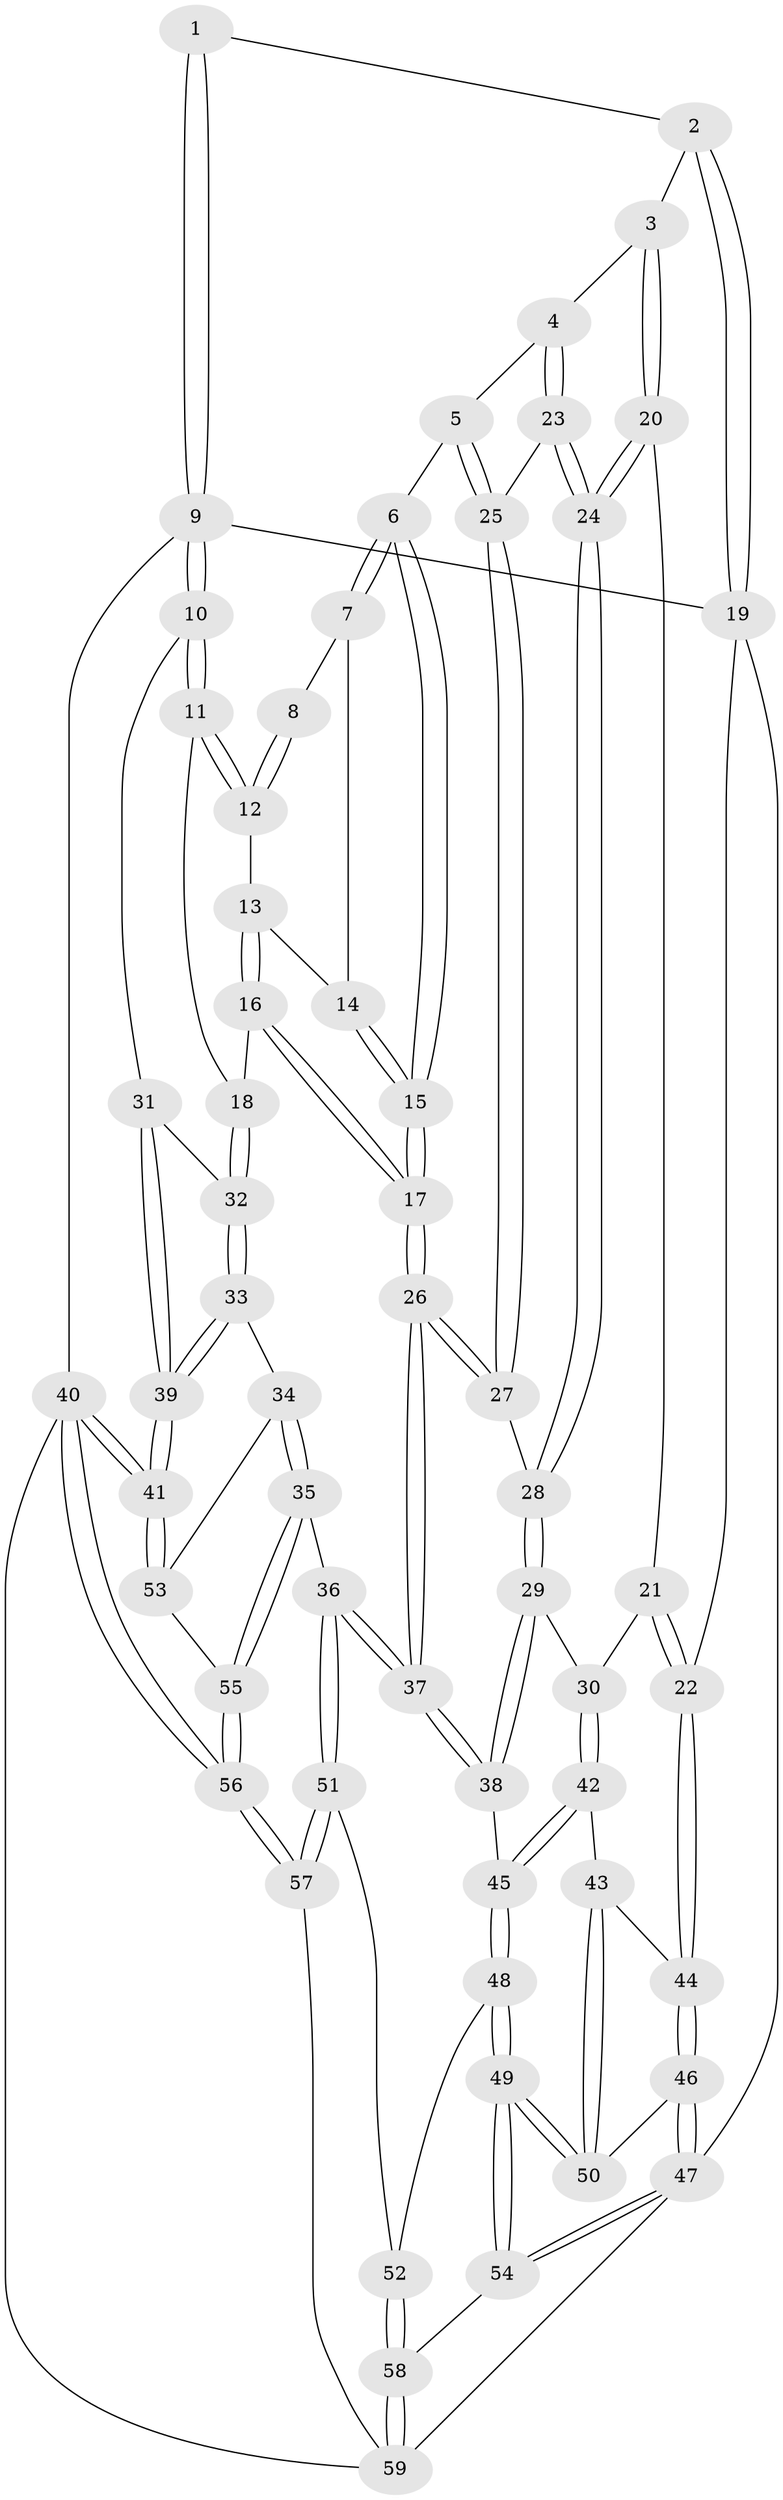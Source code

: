 // Generated by graph-tools (version 1.1) at 2025/16/03/09/25 04:16:54]
// undirected, 59 vertices, 144 edges
graph export_dot {
graph [start="1"]
  node [color=gray90,style=filled];
  1 [pos="+0.7738165234763723+0"];
  2 [pos="+0.16814043026196518+0"];
  3 [pos="+0.30255077780987116+0.043067592793027624"];
  4 [pos="+0.38204000032084867+0.11536417261838984"];
  5 [pos="+0.5225679673780764+0.18279219576996542"];
  6 [pos="+0.5262699072297758+0.1831735024355698"];
  7 [pos="+0.6327311705629521+0.1382531408583471"];
  8 [pos="+0.7488863048745558+0.017354737999385"];
  9 [pos="+1+0"];
  10 [pos="+1+0.25626332509775385"];
  11 [pos="+0.9271675736962999+0.233416769929302"];
  12 [pos="+0.8381603157569794+0.17303640817974072"];
  13 [pos="+0.7754800935829874+0.21547216166621774"];
  14 [pos="+0.7055773785357983+0.2317533937429417"];
  15 [pos="+0.670799045876115+0.3680414489435661"];
  16 [pos="+0.721491335581711+0.41532558822817284"];
  17 [pos="+0.6882066618427761+0.4197383561838271"];
  18 [pos="+0.7409938201593933+0.41531795735106447"];
  19 [pos="+0+0"];
  20 [pos="+0.2762592079375609+0.3330961548168005"];
  21 [pos="+0.21307905480052142+0.3778424924740356"];
  22 [pos="+0+0.3375644790644774"];
  23 [pos="+0.39705790040644795+0.3914565967296572"];
  24 [pos="+0.39555659935703513+0.41313409027514103"];
  25 [pos="+0.509647760450068+0.2636326561645265"];
  26 [pos="+0.598432486953517+0.5092724495750818"];
  27 [pos="+0.5105393182374556+0.4533237040191355"];
  28 [pos="+0.3990701725396874+0.4231650880504017"];
  29 [pos="+0.3099342795180419+0.49946158611668134"];
  30 [pos="+0.30240131463508124+0.500527587957431"];
  31 [pos="+1+0.2678232347845997"];
  32 [pos="+0.8411496225203495+0.472999476835045"];
  33 [pos="+0.9262784750263555+0.6609667282286539"];
  34 [pos="+0.8878599334463285+0.6846005595190165"];
  35 [pos="+0.6948889039018022+0.7361732448313208"];
  36 [pos="+0.5923520577001948+0.7135036722653365"];
  37 [pos="+0.5901353596101835+0.6998491026379717"];
  38 [pos="+0.35595267405770775+0.5661906475765508"];
  39 [pos="+1+0.6557141338709831"];
  40 [pos="+1+1"];
  41 [pos="+1+1"];
  42 [pos="+0.20736592679706858+0.5646929264793403"];
  43 [pos="+0.19383277555005396+0.5655807483611153"];
  44 [pos="+0+0.4337019194271782"];
  45 [pos="+0.311035090396761+0.7038758129591912"];
  46 [pos="+0+0.5209539493187246"];
  47 [pos="+0+0.8861111178255048"];
  48 [pos="+0.33302499403622526+0.7630170354064777"];
  49 [pos="+0.16959404124951258+0.8327677728321652"];
  50 [pos="+0.14456369591792614+0.7483519396298723"];
  51 [pos="+0.5270935724576551+0.7845358602222562"];
  52 [pos="+0.46308721931693797+0.7860897982615764"];
  53 [pos="+0.9074496298544013+0.8602099823997491"];
  54 [pos="+0.1554684734716336+0.8553435477271969"];
  55 [pos="+0.7933598469756984+0.91773776423944"];
  56 [pos="+0.8426932378148055+1"];
  57 [pos="+0.54737999762391+1"];
  58 [pos="+0.22872535582744746+1"];
  59 [pos="+0.2563026006360796+1"];
  1 -- 2;
  1 -- 9;
  1 -- 9;
  2 -- 3;
  2 -- 19;
  2 -- 19;
  3 -- 4;
  3 -- 20;
  3 -- 20;
  4 -- 5;
  4 -- 23;
  4 -- 23;
  5 -- 6;
  5 -- 25;
  5 -- 25;
  6 -- 7;
  6 -- 7;
  6 -- 15;
  6 -- 15;
  7 -- 8;
  7 -- 14;
  8 -- 12;
  8 -- 12;
  9 -- 10;
  9 -- 10;
  9 -- 19;
  9 -- 40;
  10 -- 11;
  10 -- 11;
  10 -- 31;
  11 -- 12;
  11 -- 12;
  11 -- 18;
  12 -- 13;
  13 -- 14;
  13 -- 16;
  13 -- 16;
  14 -- 15;
  14 -- 15;
  15 -- 17;
  15 -- 17;
  16 -- 17;
  16 -- 17;
  16 -- 18;
  17 -- 26;
  17 -- 26;
  18 -- 32;
  18 -- 32;
  19 -- 22;
  19 -- 47;
  20 -- 21;
  20 -- 24;
  20 -- 24;
  21 -- 22;
  21 -- 22;
  21 -- 30;
  22 -- 44;
  22 -- 44;
  23 -- 24;
  23 -- 24;
  23 -- 25;
  24 -- 28;
  24 -- 28;
  25 -- 27;
  25 -- 27;
  26 -- 27;
  26 -- 27;
  26 -- 37;
  26 -- 37;
  27 -- 28;
  28 -- 29;
  28 -- 29;
  29 -- 30;
  29 -- 38;
  29 -- 38;
  30 -- 42;
  30 -- 42;
  31 -- 32;
  31 -- 39;
  31 -- 39;
  32 -- 33;
  32 -- 33;
  33 -- 34;
  33 -- 39;
  33 -- 39;
  34 -- 35;
  34 -- 35;
  34 -- 53;
  35 -- 36;
  35 -- 55;
  35 -- 55;
  36 -- 37;
  36 -- 37;
  36 -- 51;
  36 -- 51;
  37 -- 38;
  37 -- 38;
  38 -- 45;
  39 -- 41;
  39 -- 41;
  40 -- 41;
  40 -- 41;
  40 -- 56;
  40 -- 56;
  40 -- 59;
  41 -- 53;
  41 -- 53;
  42 -- 43;
  42 -- 45;
  42 -- 45;
  43 -- 44;
  43 -- 50;
  43 -- 50;
  44 -- 46;
  44 -- 46;
  45 -- 48;
  45 -- 48;
  46 -- 47;
  46 -- 47;
  46 -- 50;
  47 -- 54;
  47 -- 54;
  47 -- 59;
  48 -- 49;
  48 -- 49;
  48 -- 52;
  49 -- 50;
  49 -- 50;
  49 -- 54;
  49 -- 54;
  51 -- 52;
  51 -- 57;
  51 -- 57;
  52 -- 58;
  52 -- 58;
  53 -- 55;
  54 -- 58;
  55 -- 56;
  55 -- 56;
  56 -- 57;
  56 -- 57;
  57 -- 59;
  58 -- 59;
  58 -- 59;
}
